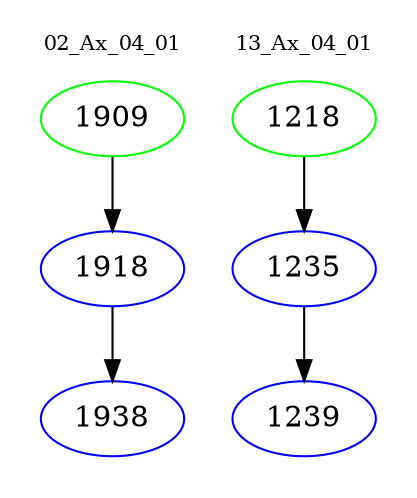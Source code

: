 digraph{
subgraph cluster_0 {
color = white
label = "02_Ax_04_01";
fontsize=10;
T0_1909 [label="1909", color="green"]
T0_1909 -> T0_1918 [color="black"]
T0_1918 [label="1918", color="blue"]
T0_1918 -> T0_1938 [color="black"]
T0_1938 [label="1938", color="blue"]
}
subgraph cluster_1 {
color = white
label = "13_Ax_04_01";
fontsize=10;
T1_1218 [label="1218", color="green"]
T1_1218 -> T1_1235 [color="black"]
T1_1235 [label="1235", color="blue"]
T1_1235 -> T1_1239 [color="black"]
T1_1239 [label="1239", color="blue"]
}
}
